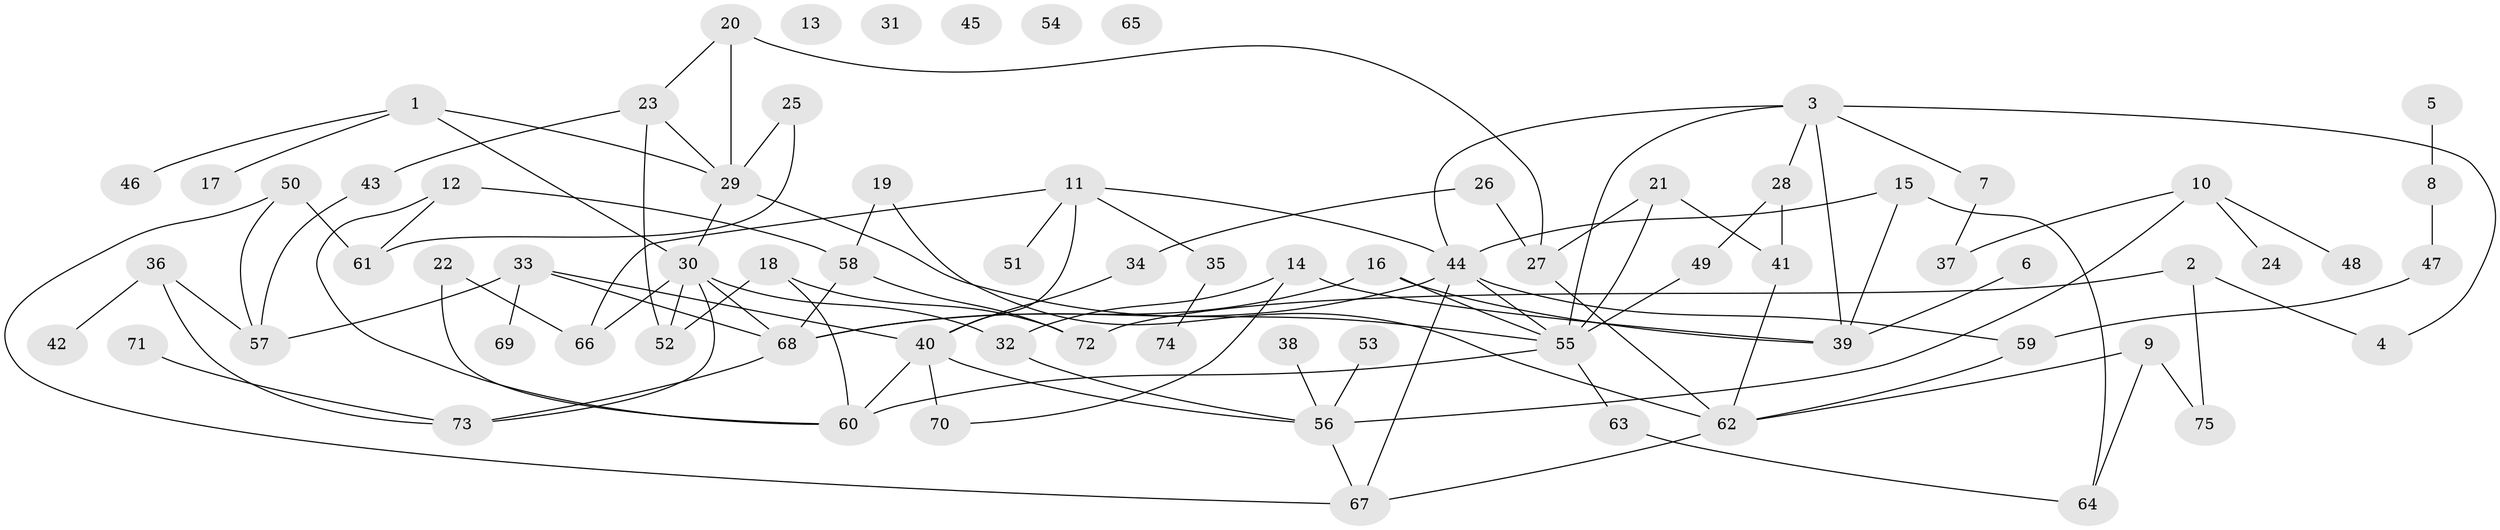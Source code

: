 // coarse degree distribution, {2: 0.12, 3: 0.16, 1: 0.2, 5: 0.16, 7: 0.04, 4: 0.12, 6: 0.12, 10: 0.04, 12: 0.04}
// Generated by graph-tools (version 1.1) at 2025/35/03/04/25 23:35:53]
// undirected, 75 vertices, 107 edges
graph export_dot {
  node [color=gray90,style=filled];
  1;
  2;
  3;
  4;
  5;
  6;
  7;
  8;
  9;
  10;
  11;
  12;
  13;
  14;
  15;
  16;
  17;
  18;
  19;
  20;
  21;
  22;
  23;
  24;
  25;
  26;
  27;
  28;
  29;
  30;
  31;
  32;
  33;
  34;
  35;
  36;
  37;
  38;
  39;
  40;
  41;
  42;
  43;
  44;
  45;
  46;
  47;
  48;
  49;
  50;
  51;
  52;
  53;
  54;
  55;
  56;
  57;
  58;
  59;
  60;
  61;
  62;
  63;
  64;
  65;
  66;
  67;
  68;
  69;
  70;
  71;
  72;
  73;
  74;
  75;
  1 -- 17;
  1 -- 29;
  1 -- 30;
  1 -- 46;
  2 -- 4;
  2 -- 72;
  2 -- 75;
  3 -- 4;
  3 -- 7;
  3 -- 28;
  3 -- 39;
  3 -- 44;
  3 -- 55;
  5 -- 8;
  6 -- 39;
  7 -- 37;
  8 -- 47;
  9 -- 62;
  9 -- 64;
  9 -- 75;
  10 -- 24;
  10 -- 37;
  10 -- 48;
  10 -- 56;
  11 -- 35;
  11 -- 40;
  11 -- 44;
  11 -- 51;
  11 -- 66;
  12 -- 58;
  12 -- 60;
  12 -- 61;
  14 -- 32;
  14 -- 39;
  14 -- 70;
  15 -- 39;
  15 -- 44;
  15 -- 64;
  16 -- 39;
  16 -- 55;
  16 -- 68;
  18 -- 52;
  18 -- 60;
  18 -- 72;
  19 -- 58;
  19 -- 62;
  20 -- 23;
  20 -- 27;
  20 -- 29;
  21 -- 27;
  21 -- 41;
  21 -- 55;
  22 -- 60;
  22 -- 66;
  23 -- 29;
  23 -- 43;
  23 -- 52;
  25 -- 29;
  25 -- 61;
  26 -- 27;
  26 -- 34;
  27 -- 62;
  28 -- 41;
  28 -- 49;
  29 -- 30;
  29 -- 55;
  30 -- 32;
  30 -- 52;
  30 -- 66;
  30 -- 68;
  30 -- 73;
  32 -- 56;
  33 -- 40;
  33 -- 57;
  33 -- 68;
  33 -- 69;
  34 -- 40;
  35 -- 74;
  36 -- 42;
  36 -- 57;
  36 -- 73;
  38 -- 56;
  40 -- 56;
  40 -- 60;
  40 -- 70;
  41 -- 62;
  43 -- 57;
  44 -- 55;
  44 -- 59;
  44 -- 67;
  44 -- 68;
  47 -- 59;
  49 -- 55;
  50 -- 57;
  50 -- 61;
  50 -- 67;
  53 -- 56;
  55 -- 60;
  55 -- 63;
  56 -- 67;
  58 -- 68;
  58 -- 72;
  59 -- 62;
  62 -- 67;
  63 -- 64;
  68 -- 73;
  71 -- 73;
}
